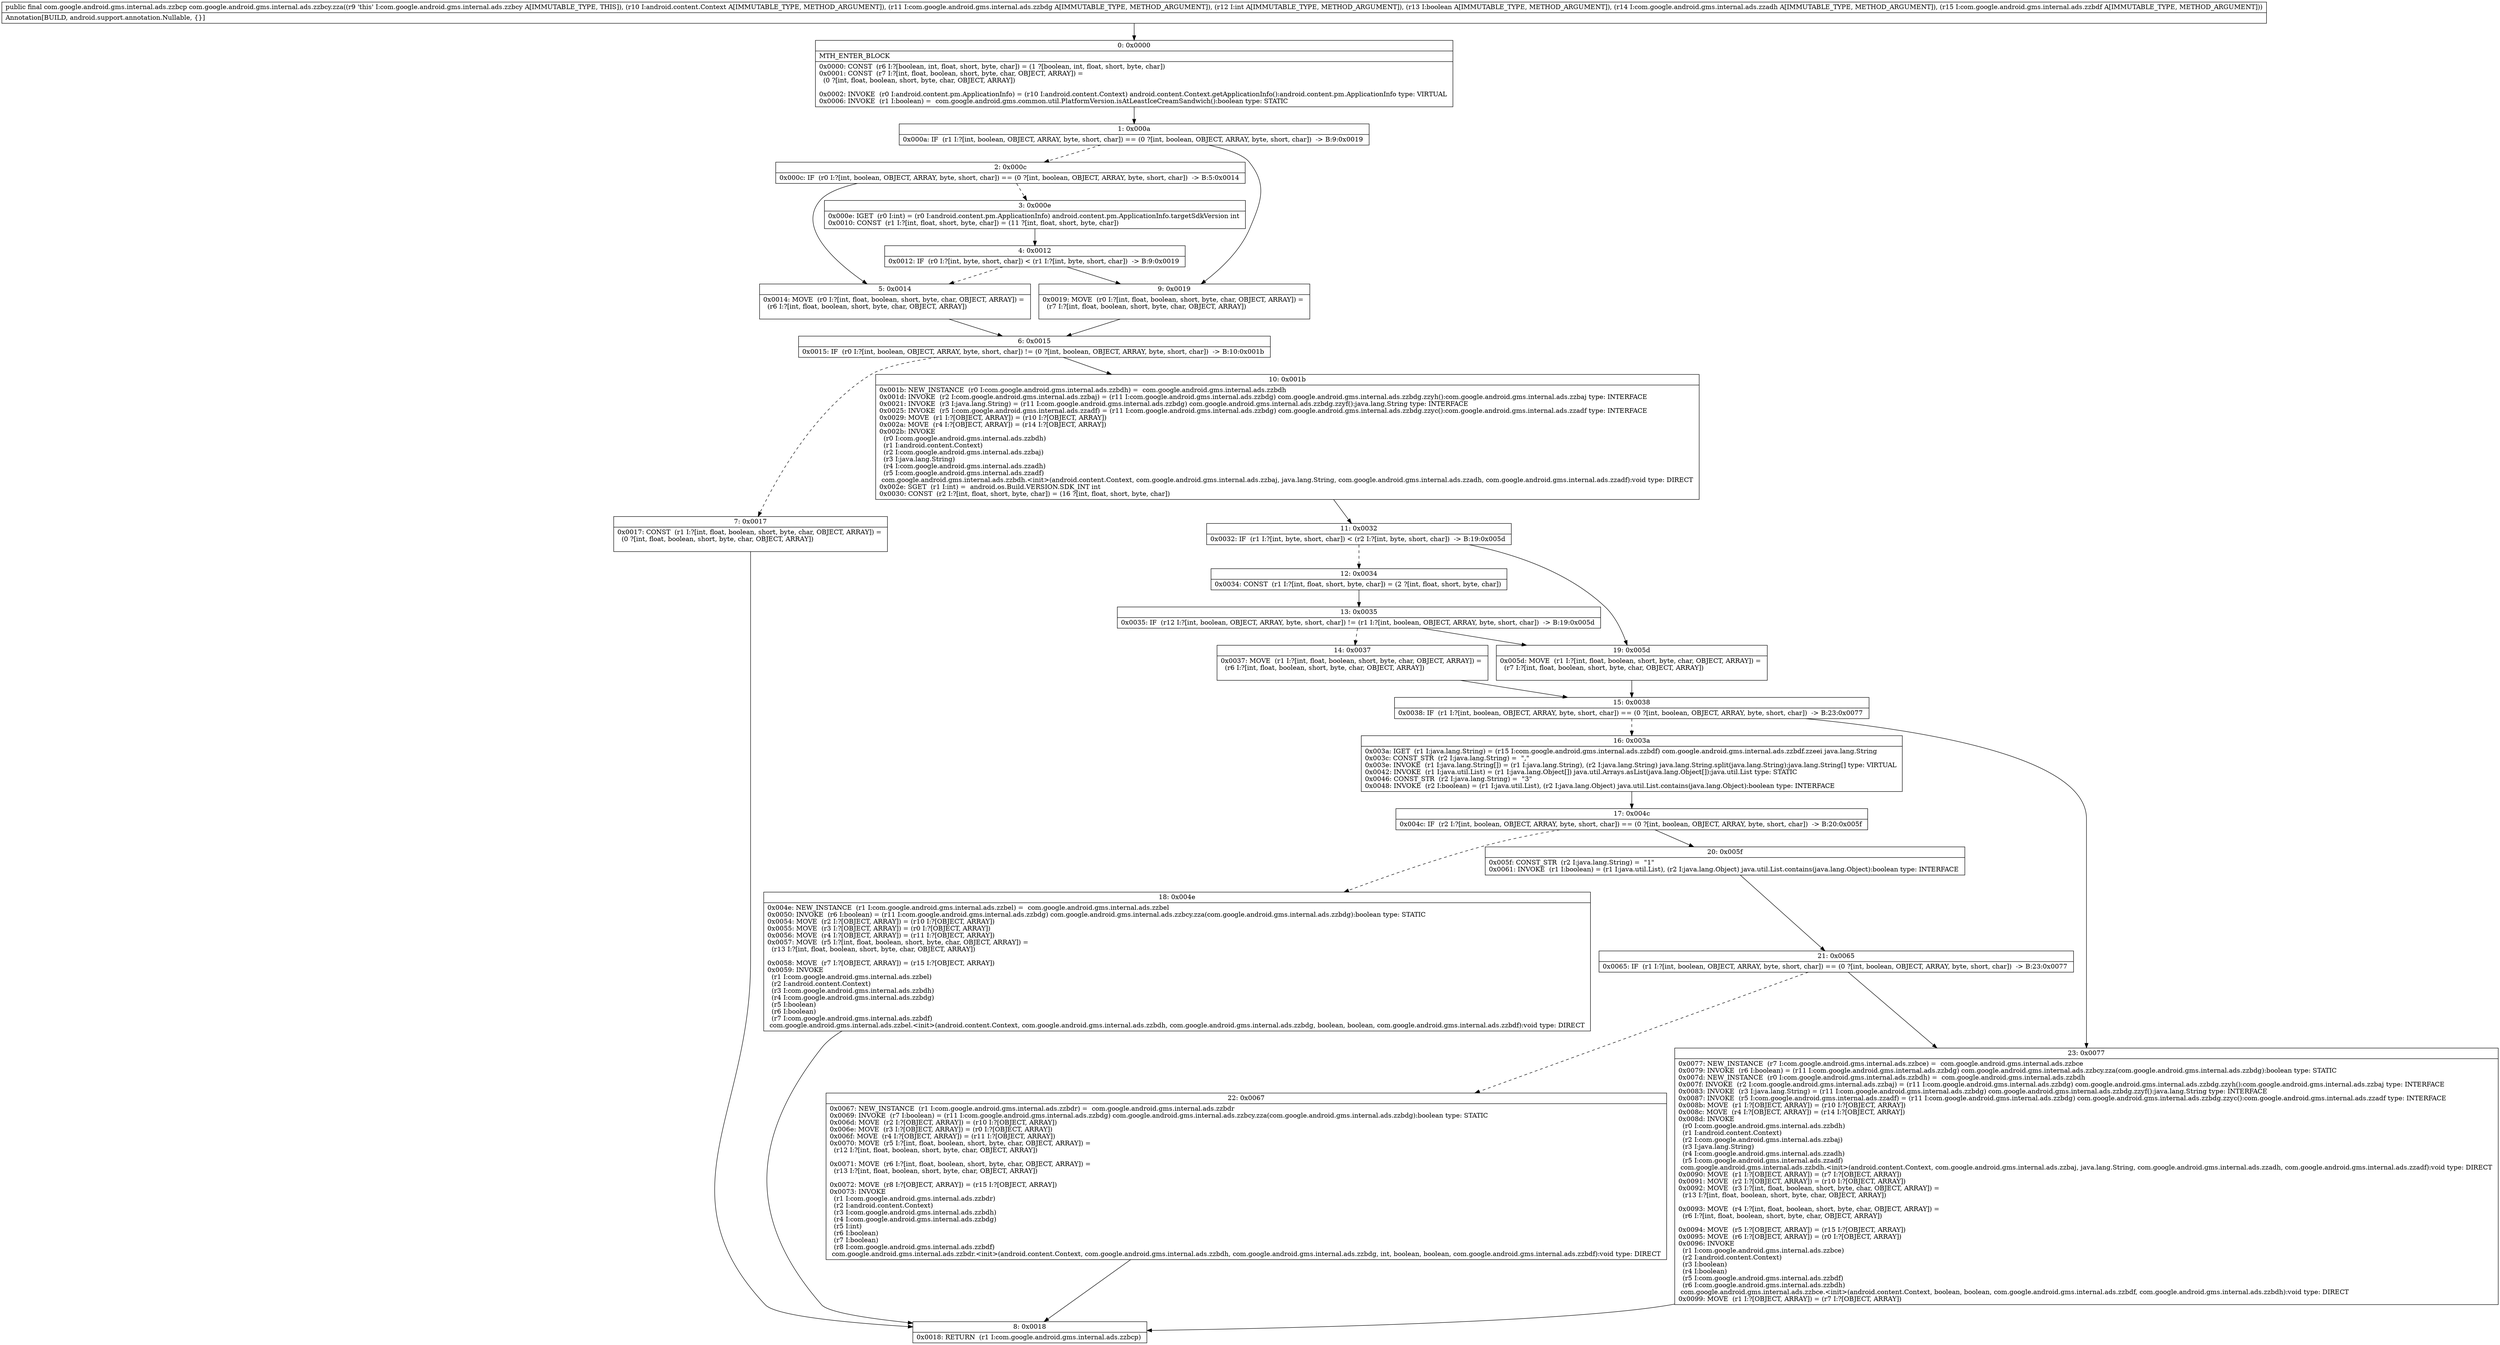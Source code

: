 digraph "CFG forcom.google.android.gms.internal.ads.zzbcy.zza(Landroid\/content\/Context;Lcom\/google\/android\/gms\/internal\/ads\/zzbdg;IZLcom\/google\/android\/gms\/internal\/ads\/zzadh;Lcom\/google\/android\/gms\/internal\/ads\/zzbdf;)Lcom\/google\/android\/gms\/internal\/ads\/zzbcp;" {
Node_0 [shape=record,label="{0\:\ 0x0000|MTH_ENTER_BLOCK\l|0x0000: CONST  (r6 I:?[boolean, int, float, short, byte, char]) = (1 ?[boolean, int, float, short, byte, char]) \l0x0001: CONST  (r7 I:?[int, float, boolean, short, byte, char, OBJECT, ARRAY]) = \l  (0 ?[int, float, boolean, short, byte, char, OBJECT, ARRAY])\l \l0x0002: INVOKE  (r0 I:android.content.pm.ApplicationInfo) = (r10 I:android.content.Context) android.content.Context.getApplicationInfo():android.content.pm.ApplicationInfo type: VIRTUAL \l0x0006: INVOKE  (r1 I:boolean) =  com.google.android.gms.common.util.PlatformVersion.isAtLeastIceCreamSandwich():boolean type: STATIC \l}"];
Node_1 [shape=record,label="{1\:\ 0x000a|0x000a: IF  (r1 I:?[int, boolean, OBJECT, ARRAY, byte, short, char]) == (0 ?[int, boolean, OBJECT, ARRAY, byte, short, char])  \-\> B:9:0x0019 \l}"];
Node_2 [shape=record,label="{2\:\ 0x000c|0x000c: IF  (r0 I:?[int, boolean, OBJECT, ARRAY, byte, short, char]) == (0 ?[int, boolean, OBJECT, ARRAY, byte, short, char])  \-\> B:5:0x0014 \l}"];
Node_3 [shape=record,label="{3\:\ 0x000e|0x000e: IGET  (r0 I:int) = (r0 I:android.content.pm.ApplicationInfo) android.content.pm.ApplicationInfo.targetSdkVersion int \l0x0010: CONST  (r1 I:?[int, float, short, byte, char]) = (11 ?[int, float, short, byte, char]) \l}"];
Node_4 [shape=record,label="{4\:\ 0x0012|0x0012: IF  (r0 I:?[int, byte, short, char]) \< (r1 I:?[int, byte, short, char])  \-\> B:9:0x0019 \l}"];
Node_5 [shape=record,label="{5\:\ 0x0014|0x0014: MOVE  (r0 I:?[int, float, boolean, short, byte, char, OBJECT, ARRAY]) = \l  (r6 I:?[int, float, boolean, short, byte, char, OBJECT, ARRAY])\l \l}"];
Node_6 [shape=record,label="{6\:\ 0x0015|0x0015: IF  (r0 I:?[int, boolean, OBJECT, ARRAY, byte, short, char]) != (0 ?[int, boolean, OBJECT, ARRAY, byte, short, char])  \-\> B:10:0x001b \l}"];
Node_7 [shape=record,label="{7\:\ 0x0017|0x0017: CONST  (r1 I:?[int, float, boolean, short, byte, char, OBJECT, ARRAY]) = \l  (0 ?[int, float, boolean, short, byte, char, OBJECT, ARRAY])\l \l}"];
Node_8 [shape=record,label="{8\:\ 0x0018|0x0018: RETURN  (r1 I:com.google.android.gms.internal.ads.zzbcp) \l}"];
Node_9 [shape=record,label="{9\:\ 0x0019|0x0019: MOVE  (r0 I:?[int, float, boolean, short, byte, char, OBJECT, ARRAY]) = \l  (r7 I:?[int, float, boolean, short, byte, char, OBJECT, ARRAY])\l \l}"];
Node_10 [shape=record,label="{10\:\ 0x001b|0x001b: NEW_INSTANCE  (r0 I:com.google.android.gms.internal.ads.zzbdh) =  com.google.android.gms.internal.ads.zzbdh \l0x001d: INVOKE  (r2 I:com.google.android.gms.internal.ads.zzbaj) = (r11 I:com.google.android.gms.internal.ads.zzbdg) com.google.android.gms.internal.ads.zzbdg.zzyh():com.google.android.gms.internal.ads.zzbaj type: INTERFACE \l0x0021: INVOKE  (r3 I:java.lang.String) = (r11 I:com.google.android.gms.internal.ads.zzbdg) com.google.android.gms.internal.ads.zzbdg.zzyf():java.lang.String type: INTERFACE \l0x0025: INVOKE  (r5 I:com.google.android.gms.internal.ads.zzadf) = (r11 I:com.google.android.gms.internal.ads.zzbdg) com.google.android.gms.internal.ads.zzbdg.zzyc():com.google.android.gms.internal.ads.zzadf type: INTERFACE \l0x0029: MOVE  (r1 I:?[OBJECT, ARRAY]) = (r10 I:?[OBJECT, ARRAY]) \l0x002a: MOVE  (r4 I:?[OBJECT, ARRAY]) = (r14 I:?[OBJECT, ARRAY]) \l0x002b: INVOKE  \l  (r0 I:com.google.android.gms.internal.ads.zzbdh)\l  (r1 I:android.content.Context)\l  (r2 I:com.google.android.gms.internal.ads.zzbaj)\l  (r3 I:java.lang.String)\l  (r4 I:com.google.android.gms.internal.ads.zzadh)\l  (r5 I:com.google.android.gms.internal.ads.zzadf)\l com.google.android.gms.internal.ads.zzbdh.\<init\>(android.content.Context, com.google.android.gms.internal.ads.zzbaj, java.lang.String, com.google.android.gms.internal.ads.zzadh, com.google.android.gms.internal.ads.zzadf):void type: DIRECT \l0x002e: SGET  (r1 I:int) =  android.os.Build.VERSION.SDK_INT int \l0x0030: CONST  (r2 I:?[int, float, short, byte, char]) = (16 ?[int, float, short, byte, char]) \l}"];
Node_11 [shape=record,label="{11\:\ 0x0032|0x0032: IF  (r1 I:?[int, byte, short, char]) \< (r2 I:?[int, byte, short, char])  \-\> B:19:0x005d \l}"];
Node_12 [shape=record,label="{12\:\ 0x0034|0x0034: CONST  (r1 I:?[int, float, short, byte, char]) = (2 ?[int, float, short, byte, char]) \l}"];
Node_13 [shape=record,label="{13\:\ 0x0035|0x0035: IF  (r12 I:?[int, boolean, OBJECT, ARRAY, byte, short, char]) != (r1 I:?[int, boolean, OBJECT, ARRAY, byte, short, char])  \-\> B:19:0x005d \l}"];
Node_14 [shape=record,label="{14\:\ 0x0037|0x0037: MOVE  (r1 I:?[int, float, boolean, short, byte, char, OBJECT, ARRAY]) = \l  (r6 I:?[int, float, boolean, short, byte, char, OBJECT, ARRAY])\l \l}"];
Node_15 [shape=record,label="{15\:\ 0x0038|0x0038: IF  (r1 I:?[int, boolean, OBJECT, ARRAY, byte, short, char]) == (0 ?[int, boolean, OBJECT, ARRAY, byte, short, char])  \-\> B:23:0x0077 \l}"];
Node_16 [shape=record,label="{16\:\ 0x003a|0x003a: IGET  (r1 I:java.lang.String) = (r15 I:com.google.android.gms.internal.ads.zzbdf) com.google.android.gms.internal.ads.zzbdf.zzeei java.lang.String \l0x003c: CONST_STR  (r2 I:java.lang.String) =  \",\" \l0x003e: INVOKE  (r1 I:java.lang.String[]) = (r1 I:java.lang.String), (r2 I:java.lang.String) java.lang.String.split(java.lang.String):java.lang.String[] type: VIRTUAL \l0x0042: INVOKE  (r1 I:java.util.List) = (r1 I:java.lang.Object[]) java.util.Arrays.asList(java.lang.Object[]):java.util.List type: STATIC \l0x0046: CONST_STR  (r2 I:java.lang.String) =  \"3\" \l0x0048: INVOKE  (r2 I:boolean) = (r1 I:java.util.List), (r2 I:java.lang.Object) java.util.List.contains(java.lang.Object):boolean type: INTERFACE \l}"];
Node_17 [shape=record,label="{17\:\ 0x004c|0x004c: IF  (r2 I:?[int, boolean, OBJECT, ARRAY, byte, short, char]) == (0 ?[int, boolean, OBJECT, ARRAY, byte, short, char])  \-\> B:20:0x005f \l}"];
Node_18 [shape=record,label="{18\:\ 0x004e|0x004e: NEW_INSTANCE  (r1 I:com.google.android.gms.internal.ads.zzbel) =  com.google.android.gms.internal.ads.zzbel \l0x0050: INVOKE  (r6 I:boolean) = (r11 I:com.google.android.gms.internal.ads.zzbdg) com.google.android.gms.internal.ads.zzbcy.zza(com.google.android.gms.internal.ads.zzbdg):boolean type: STATIC \l0x0054: MOVE  (r2 I:?[OBJECT, ARRAY]) = (r10 I:?[OBJECT, ARRAY]) \l0x0055: MOVE  (r3 I:?[OBJECT, ARRAY]) = (r0 I:?[OBJECT, ARRAY]) \l0x0056: MOVE  (r4 I:?[OBJECT, ARRAY]) = (r11 I:?[OBJECT, ARRAY]) \l0x0057: MOVE  (r5 I:?[int, float, boolean, short, byte, char, OBJECT, ARRAY]) = \l  (r13 I:?[int, float, boolean, short, byte, char, OBJECT, ARRAY])\l \l0x0058: MOVE  (r7 I:?[OBJECT, ARRAY]) = (r15 I:?[OBJECT, ARRAY]) \l0x0059: INVOKE  \l  (r1 I:com.google.android.gms.internal.ads.zzbel)\l  (r2 I:android.content.Context)\l  (r3 I:com.google.android.gms.internal.ads.zzbdh)\l  (r4 I:com.google.android.gms.internal.ads.zzbdg)\l  (r5 I:boolean)\l  (r6 I:boolean)\l  (r7 I:com.google.android.gms.internal.ads.zzbdf)\l com.google.android.gms.internal.ads.zzbel.\<init\>(android.content.Context, com.google.android.gms.internal.ads.zzbdh, com.google.android.gms.internal.ads.zzbdg, boolean, boolean, com.google.android.gms.internal.ads.zzbdf):void type: DIRECT \l}"];
Node_19 [shape=record,label="{19\:\ 0x005d|0x005d: MOVE  (r1 I:?[int, float, boolean, short, byte, char, OBJECT, ARRAY]) = \l  (r7 I:?[int, float, boolean, short, byte, char, OBJECT, ARRAY])\l \l}"];
Node_20 [shape=record,label="{20\:\ 0x005f|0x005f: CONST_STR  (r2 I:java.lang.String) =  \"1\" \l0x0061: INVOKE  (r1 I:boolean) = (r1 I:java.util.List), (r2 I:java.lang.Object) java.util.List.contains(java.lang.Object):boolean type: INTERFACE \l}"];
Node_21 [shape=record,label="{21\:\ 0x0065|0x0065: IF  (r1 I:?[int, boolean, OBJECT, ARRAY, byte, short, char]) == (0 ?[int, boolean, OBJECT, ARRAY, byte, short, char])  \-\> B:23:0x0077 \l}"];
Node_22 [shape=record,label="{22\:\ 0x0067|0x0067: NEW_INSTANCE  (r1 I:com.google.android.gms.internal.ads.zzbdr) =  com.google.android.gms.internal.ads.zzbdr \l0x0069: INVOKE  (r7 I:boolean) = (r11 I:com.google.android.gms.internal.ads.zzbdg) com.google.android.gms.internal.ads.zzbcy.zza(com.google.android.gms.internal.ads.zzbdg):boolean type: STATIC \l0x006d: MOVE  (r2 I:?[OBJECT, ARRAY]) = (r10 I:?[OBJECT, ARRAY]) \l0x006e: MOVE  (r3 I:?[OBJECT, ARRAY]) = (r0 I:?[OBJECT, ARRAY]) \l0x006f: MOVE  (r4 I:?[OBJECT, ARRAY]) = (r11 I:?[OBJECT, ARRAY]) \l0x0070: MOVE  (r5 I:?[int, float, boolean, short, byte, char, OBJECT, ARRAY]) = \l  (r12 I:?[int, float, boolean, short, byte, char, OBJECT, ARRAY])\l \l0x0071: MOVE  (r6 I:?[int, float, boolean, short, byte, char, OBJECT, ARRAY]) = \l  (r13 I:?[int, float, boolean, short, byte, char, OBJECT, ARRAY])\l \l0x0072: MOVE  (r8 I:?[OBJECT, ARRAY]) = (r15 I:?[OBJECT, ARRAY]) \l0x0073: INVOKE  \l  (r1 I:com.google.android.gms.internal.ads.zzbdr)\l  (r2 I:android.content.Context)\l  (r3 I:com.google.android.gms.internal.ads.zzbdh)\l  (r4 I:com.google.android.gms.internal.ads.zzbdg)\l  (r5 I:int)\l  (r6 I:boolean)\l  (r7 I:boolean)\l  (r8 I:com.google.android.gms.internal.ads.zzbdf)\l com.google.android.gms.internal.ads.zzbdr.\<init\>(android.content.Context, com.google.android.gms.internal.ads.zzbdh, com.google.android.gms.internal.ads.zzbdg, int, boolean, boolean, com.google.android.gms.internal.ads.zzbdf):void type: DIRECT \l}"];
Node_23 [shape=record,label="{23\:\ 0x0077|0x0077: NEW_INSTANCE  (r7 I:com.google.android.gms.internal.ads.zzbce) =  com.google.android.gms.internal.ads.zzbce \l0x0079: INVOKE  (r6 I:boolean) = (r11 I:com.google.android.gms.internal.ads.zzbdg) com.google.android.gms.internal.ads.zzbcy.zza(com.google.android.gms.internal.ads.zzbdg):boolean type: STATIC \l0x007d: NEW_INSTANCE  (r0 I:com.google.android.gms.internal.ads.zzbdh) =  com.google.android.gms.internal.ads.zzbdh \l0x007f: INVOKE  (r2 I:com.google.android.gms.internal.ads.zzbaj) = (r11 I:com.google.android.gms.internal.ads.zzbdg) com.google.android.gms.internal.ads.zzbdg.zzyh():com.google.android.gms.internal.ads.zzbaj type: INTERFACE \l0x0083: INVOKE  (r3 I:java.lang.String) = (r11 I:com.google.android.gms.internal.ads.zzbdg) com.google.android.gms.internal.ads.zzbdg.zzyf():java.lang.String type: INTERFACE \l0x0087: INVOKE  (r5 I:com.google.android.gms.internal.ads.zzadf) = (r11 I:com.google.android.gms.internal.ads.zzbdg) com.google.android.gms.internal.ads.zzbdg.zzyc():com.google.android.gms.internal.ads.zzadf type: INTERFACE \l0x008b: MOVE  (r1 I:?[OBJECT, ARRAY]) = (r10 I:?[OBJECT, ARRAY]) \l0x008c: MOVE  (r4 I:?[OBJECT, ARRAY]) = (r14 I:?[OBJECT, ARRAY]) \l0x008d: INVOKE  \l  (r0 I:com.google.android.gms.internal.ads.zzbdh)\l  (r1 I:android.content.Context)\l  (r2 I:com.google.android.gms.internal.ads.zzbaj)\l  (r3 I:java.lang.String)\l  (r4 I:com.google.android.gms.internal.ads.zzadh)\l  (r5 I:com.google.android.gms.internal.ads.zzadf)\l com.google.android.gms.internal.ads.zzbdh.\<init\>(android.content.Context, com.google.android.gms.internal.ads.zzbaj, java.lang.String, com.google.android.gms.internal.ads.zzadh, com.google.android.gms.internal.ads.zzadf):void type: DIRECT \l0x0090: MOVE  (r1 I:?[OBJECT, ARRAY]) = (r7 I:?[OBJECT, ARRAY]) \l0x0091: MOVE  (r2 I:?[OBJECT, ARRAY]) = (r10 I:?[OBJECT, ARRAY]) \l0x0092: MOVE  (r3 I:?[int, float, boolean, short, byte, char, OBJECT, ARRAY]) = \l  (r13 I:?[int, float, boolean, short, byte, char, OBJECT, ARRAY])\l \l0x0093: MOVE  (r4 I:?[int, float, boolean, short, byte, char, OBJECT, ARRAY]) = \l  (r6 I:?[int, float, boolean, short, byte, char, OBJECT, ARRAY])\l \l0x0094: MOVE  (r5 I:?[OBJECT, ARRAY]) = (r15 I:?[OBJECT, ARRAY]) \l0x0095: MOVE  (r6 I:?[OBJECT, ARRAY]) = (r0 I:?[OBJECT, ARRAY]) \l0x0096: INVOKE  \l  (r1 I:com.google.android.gms.internal.ads.zzbce)\l  (r2 I:android.content.Context)\l  (r3 I:boolean)\l  (r4 I:boolean)\l  (r5 I:com.google.android.gms.internal.ads.zzbdf)\l  (r6 I:com.google.android.gms.internal.ads.zzbdh)\l com.google.android.gms.internal.ads.zzbce.\<init\>(android.content.Context, boolean, boolean, com.google.android.gms.internal.ads.zzbdf, com.google.android.gms.internal.ads.zzbdh):void type: DIRECT \l0x0099: MOVE  (r1 I:?[OBJECT, ARRAY]) = (r7 I:?[OBJECT, ARRAY]) \l}"];
MethodNode[shape=record,label="{public final com.google.android.gms.internal.ads.zzbcp com.google.android.gms.internal.ads.zzbcy.zza((r9 'this' I:com.google.android.gms.internal.ads.zzbcy A[IMMUTABLE_TYPE, THIS]), (r10 I:android.content.Context A[IMMUTABLE_TYPE, METHOD_ARGUMENT]), (r11 I:com.google.android.gms.internal.ads.zzbdg A[IMMUTABLE_TYPE, METHOD_ARGUMENT]), (r12 I:int A[IMMUTABLE_TYPE, METHOD_ARGUMENT]), (r13 I:boolean A[IMMUTABLE_TYPE, METHOD_ARGUMENT]), (r14 I:com.google.android.gms.internal.ads.zzadh A[IMMUTABLE_TYPE, METHOD_ARGUMENT]), (r15 I:com.google.android.gms.internal.ads.zzbdf A[IMMUTABLE_TYPE, METHOD_ARGUMENT]))  | Annotation[BUILD, android.support.annotation.Nullable, \{\}]\l}"];
MethodNode -> Node_0;
Node_0 -> Node_1;
Node_1 -> Node_2[style=dashed];
Node_1 -> Node_9;
Node_2 -> Node_3[style=dashed];
Node_2 -> Node_5;
Node_3 -> Node_4;
Node_4 -> Node_5[style=dashed];
Node_4 -> Node_9;
Node_5 -> Node_6;
Node_6 -> Node_7[style=dashed];
Node_6 -> Node_10;
Node_7 -> Node_8;
Node_9 -> Node_6;
Node_10 -> Node_11;
Node_11 -> Node_12[style=dashed];
Node_11 -> Node_19;
Node_12 -> Node_13;
Node_13 -> Node_14[style=dashed];
Node_13 -> Node_19;
Node_14 -> Node_15;
Node_15 -> Node_16[style=dashed];
Node_15 -> Node_23;
Node_16 -> Node_17;
Node_17 -> Node_18[style=dashed];
Node_17 -> Node_20;
Node_18 -> Node_8;
Node_19 -> Node_15;
Node_20 -> Node_21;
Node_21 -> Node_22[style=dashed];
Node_21 -> Node_23;
Node_22 -> Node_8;
Node_23 -> Node_8;
}

